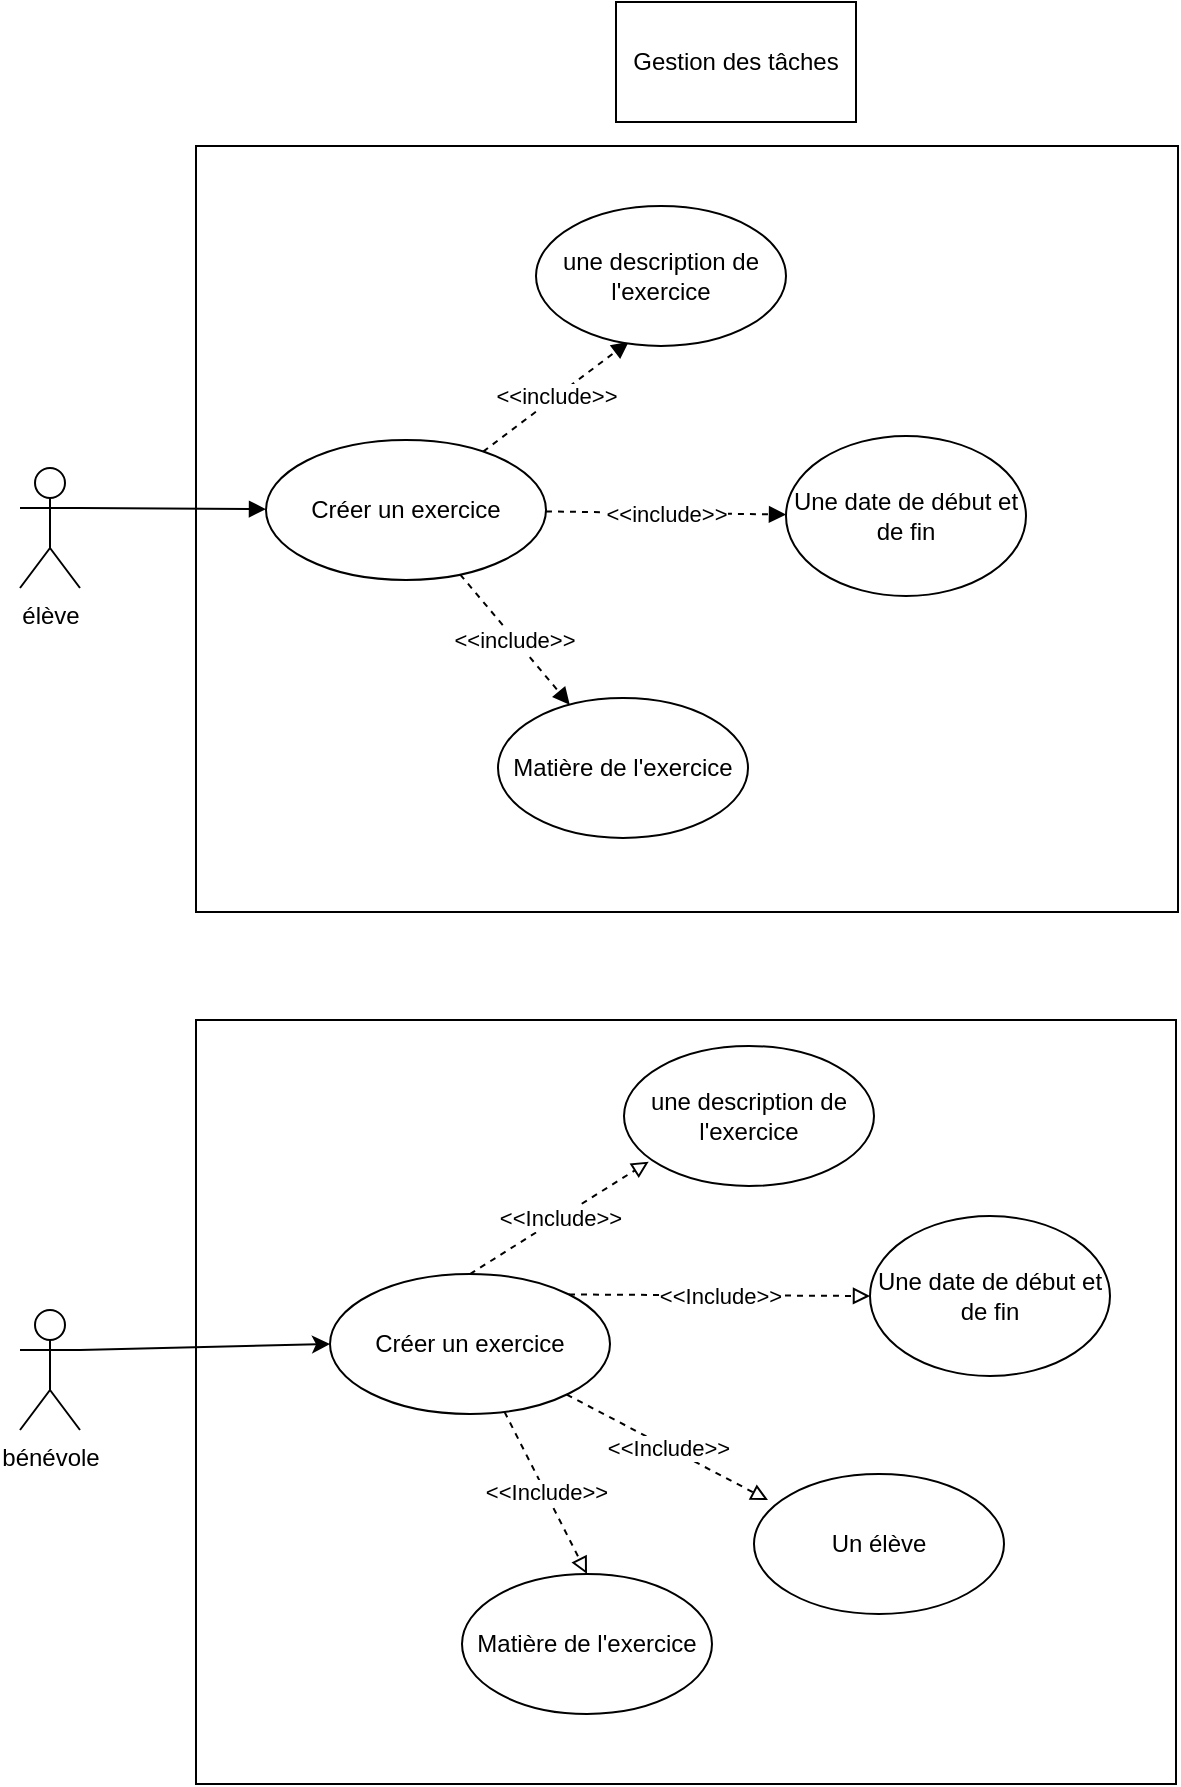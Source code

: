 <mxfile version="14.5.1" type="device"><diagram id="t2juNZFvHLWYE9JMnxJb" name="Page-1"><mxGraphModel dx="1422" dy="822" grid="0" gridSize="10" guides="1" tooltips="1" connect="1" arrows="1" fold="1" page="1" pageScale="1" pageWidth="827" pageHeight="1169" math="0" shadow="0"><root><mxCell id="0"/><mxCell id="1" parent="0"/><mxCell id="8g5Vdykt8Ba_YRhyRsG8-2" value="" style="rounded=0;whiteSpace=wrap;html=1;" vertex="1" parent="1"><mxGeometry x="126" y="560" width="490" height="382" as="geometry"/></mxCell><mxCell id="8g5Vdykt8Ba_YRhyRsG8-1" value="" style="rounded=0;whiteSpace=wrap;html=1;" vertex="1" parent="1"><mxGeometry x="126" y="123" width="491" height="383" as="geometry"/></mxCell><mxCell id="2RpTm27_KPFTQcwVif2T-1" value="Gestion des tâches" style="rounded=0;whiteSpace=wrap;html=1;" parent="1" vertex="1"><mxGeometry x="336" y="51" width="120" height="60" as="geometry"/></mxCell><mxCell id="M2xn3OnF1VamYhYji419-65" style="edgeStyle=none;rounded=0;orthogonalLoop=1;jettySize=auto;html=1;endArrow=block;endFill=1;exitX=1;exitY=0.333;exitDx=0;exitDy=0;exitPerimeter=0;" parent="1" source="2RpTm27_KPFTQcwVif2T-2" target="M2xn3OnF1VamYhYji419-64" edge="1"><mxGeometry relative="1" as="geometry"/></mxCell><mxCell id="2RpTm27_KPFTQcwVif2T-2" value="élève" style="shape=umlActor;verticalLabelPosition=bottom;verticalAlign=top;html=1;" parent="1" vertex="1"><mxGeometry x="38" y="284" width="30" height="60" as="geometry"/></mxCell><mxCell id="2RpTm27_KPFTQcwVif2T-5" value="bénévole" style="shape=umlActor;verticalLabelPosition=bottom;verticalAlign=top;html=1;" parent="1" vertex="1"><mxGeometry x="38" y="705" width="30" height="60" as="geometry"/></mxCell><mxCell id="sqHJIJvv-yVh7YY54Yef-2" value="" style="endArrow=classic;html=1;exitX=1;exitY=0.333;exitDx=0;exitDy=0;exitPerimeter=0;entryX=0;entryY=0.5;entryDx=0;entryDy=0;" parent="1" source="2RpTm27_KPFTQcwVif2T-5" target="sqHJIJvv-yVh7YY54Yef-5" edge="1"><mxGeometry width="50" height="50" relative="1" as="geometry"><mxPoint x="517" y="718" as="sourcePoint"/><mxPoint x="151" y="678" as="targetPoint"/></mxGeometry></mxCell><mxCell id="M2xn3OnF1VamYhYji419-43" value="&amp;lt;&amp;lt;Include&amp;gt;&amp;gt;" style="rounded=0;orthogonalLoop=1;jettySize=auto;html=1;dashed=1;endArrow=block;endFill=0;entryX=0.5;entryY=0;entryDx=0;entryDy=0;" parent="1" source="sqHJIJvv-yVh7YY54Yef-5" target="M2xn3OnF1VamYhYji419-7" edge="1"><mxGeometry relative="1" as="geometry"/></mxCell><mxCell id="sqHJIJvv-yVh7YY54Yef-5" value="Créer un exercice" style="ellipse;whiteSpace=wrap;html=1;" parent="1" vertex="1"><mxGeometry x="193" y="687" width="140" height="70" as="geometry"/></mxCell><mxCell id="M2xn3OnF1VamYhYji419-5" value="Une date de début et de fin" style="ellipse;whiteSpace=wrap;html=1;" parent="1" vertex="1"><mxGeometry x="463" y="658" width="120" height="80" as="geometry"/></mxCell><mxCell id="M2xn3OnF1VamYhYji419-7" value="Matière de l'exercice" style="ellipse;whiteSpace=wrap;html=1;" parent="1" vertex="1"><mxGeometry x="259" y="837" width="125" height="70" as="geometry"/></mxCell><mxCell id="M2xn3OnF1VamYhYji419-10" value="Un élève" style="ellipse;whiteSpace=wrap;html=1;" parent="1" vertex="1"><mxGeometry x="405" y="787" width="125" height="70" as="geometry"/></mxCell><mxCell id="M2xn3OnF1VamYhYji419-11" value="une description de l'exercice" style="ellipse;whiteSpace=wrap;html=1;" parent="1" vertex="1"><mxGeometry x="340" y="573" width="125" height="70" as="geometry"/></mxCell><mxCell id="M2xn3OnF1VamYhYji419-46" value="&amp;lt;&amp;lt;Include&amp;gt;&amp;gt;" style="rounded=0;orthogonalLoop=1;jettySize=auto;html=1;dashed=1;endArrow=block;endFill=0;entryX=0.056;entryY=0.186;entryDx=0;entryDy=0;entryPerimeter=0;" parent="1" source="sqHJIJvv-yVh7YY54Yef-5" target="M2xn3OnF1VamYhYji419-10" edge="1"><mxGeometry relative="1" as="geometry"><mxPoint x="235.885" y="767.885" as="sourcePoint"/><mxPoint x="71.5" y="858" as="targetPoint"/></mxGeometry></mxCell><mxCell id="M2xn3OnF1VamYhYji419-47" value="&amp;lt;&amp;lt;Include&amp;gt;&amp;gt;" style="rounded=0;orthogonalLoop=1;jettySize=auto;html=1;dashed=1;endArrow=block;endFill=0;entryX=0;entryY=0.5;entryDx=0;entryDy=0;exitX=1;exitY=0;exitDx=0;exitDy=0;" parent="1" source="sqHJIJvv-yVh7YY54Yef-5" target="M2xn3OnF1VamYhYji419-5" edge="1"><mxGeometry relative="1" as="geometry"><mxPoint x="245.885" y="777.885" as="sourcePoint"/><mxPoint x="81.5" y="868" as="targetPoint"/></mxGeometry></mxCell><mxCell id="M2xn3OnF1VamYhYji419-48" value="&amp;lt;&amp;lt;Include&amp;gt;&amp;gt;" style="rounded=0;orthogonalLoop=1;jettySize=auto;html=1;dashed=1;endArrow=block;endFill=0;entryX=0.099;entryY=0.826;entryDx=0;entryDy=0;exitX=0.5;exitY=0;exitDx=0;exitDy=0;entryPerimeter=0;" parent="1" source="sqHJIJvv-yVh7YY54Yef-5" target="M2xn3OnF1VamYhYji419-11" edge="1"><mxGeometry relative="1" as="geometry"><mxPoint x="255.885" y="787.885" as="sourcePoint"/><mxPoint x="91.5" y="878" as="targetPoint"/></mxGeometry></mxCell><mxCell id="M2xn3OnF1VamYhYji419-69" value="&amp;lt;&amp;lt;include&amp;gt;&amp;gt;" style="edgeStyle=none;rounded=0;orthogonalLoop=1;jettySize=auto;html=1;entryX=0.371;entryY=0.969;entryDx=0;entryDy=0;entryPerimeter=0;endArrow=block;endFill=1;dashed=1;" parent="1" source="M2xn3OnF1VamYhYji419-64" target="M2xn3OnF1VamYhYji419-66" edge="1"><mxGeometry relative="1" as="geometry"/></mxCell><mxCell id="M2xn3OnF1VamYhYji419-71" value="&amp;lt;&amp;lt;include&amp;gt;&amp;gt;" style="edgeStyle=none;rounded=0;orthogonalLoop=1;jettySize=auto;html=1;dashed=1;endArrow=block;endFill=1;" parent="1" source="M2xn3OnF1VamYhYji419-64" target="M2xn3OnF1VamYhYji419-67" edge="1"><mxGeometry relative="1" as="geometry"/></mxCell><mxCell id="M2xn3OnF1VamYhYji419-72" value="&amp;lt;&amp;lt;include&amp;gt;&amp;gt;" style="edgeStyle=none;rounded=0;orthogonalLoop=1;jettySize=auto;html=1;dashed=1;endArrow=block;endFill=1;" parent="1" source="M2xn3OnF1VamYhYji419-64" target="M2xn3OnF1VamYhYji419-68" edge="1"><mxGeometry relative="1" as="geometry"/></mxCell><mxCell id="M2xn3OnF1VamYhYji419-64" value="Créer un exercice" style="ellipse;whiteSpace=wrap;html=1;" parent="1" vertex="1"><mxGeometry x="161" y="270" width="140" height="70" as="geometry"/></mxCell><mxCell id="M2xn3OnF1VamYhYji419-66" value="une description de l'exercice" style="ellipse;whiteSpace=wrap;html=1;" parent="1" vertex="1"><mxGeometry x="296" y="153" width="125" height="70" as="geometry"/></mxCell><mxCell id="M2xn3OnF1VamYhYji419-67" value="Une date de début et de fin" style="ellipse;whiteSpace=wrap;html=1;" parent="1" vertex="1"><mxGeometry x="421" y="268" width="120" height="80" as="geometry"/></mxCell><mxCell id="M2xn3OnF1VamYhYji419-68" value="Matière de l'exercice" style="ellipse;whiteSpace=wrap;html=1;" parent="1" vertex="1"><mxGeometry x="277" y="399" width="125" height="70" as="geometry"/></mxCell></root></mxGraphModel></diagram></mxfile>